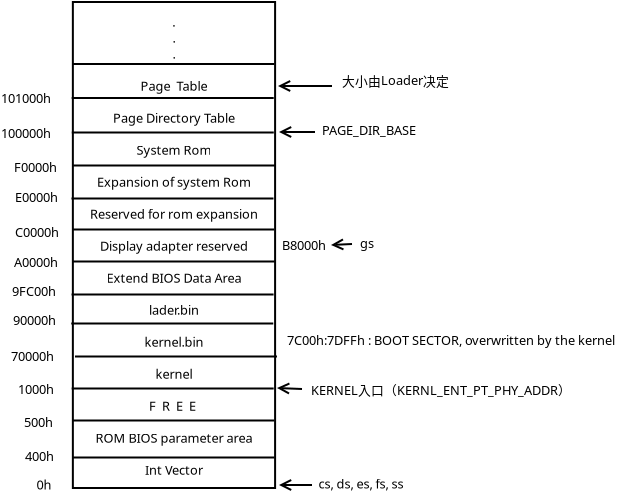 <?xml version="1.0" encoding="UTF-8"?>
<dia:diagram xmlns:dia="http://www.lysator.liu.se/~alla/dia/">
  <dia:layer name="背景" visible="true" active="true">
    <dia:object type="Flowchart - Box" version="0" id="O0">
      <dia:attribute name="obj_pos">
        <dia:point val="22.269,8.525"/>
      </dia:attribute>
      <dia:attribute name="obj_bb">
        <dia:rectangle val="22.219,8.475;32.431,32.875"/>
      </dia:attribute>
      <dia:attribute name="elem_corner">
        <dia:point val="22.269,8.525"/>
      </dia:attribute>
      <dia:attribute name="elem_width">
        <dia:real val="10.112"/>
      </dia:attribute>
      <dia:attribute name="elem_height">
        <dia:real val="24.3"/>
      </dia:attribute>
      <dia:attribute name="show_background">
        <dia:boolean val="true"/>
      </dia:attribute>
      <dia:attribute name="padding">
        <dia:real val="0.5"/>
      </dia:attribute>
      <dia:attribute name="text">
        <dia:composite type="text">
          <dia:attribute name="string">
            <dia:string>#.
.
.

Page  Table

Page Directory Table

System Rom

Expansion of system Rom

Reserved for rom expansion

Display adapter reserved

Extend BIOS Data Area

lader.bin

kernel.bin

kernel

 F  R  E  E  

ROM BIOS parameter area

Int Vector#</dia:string>
          </dia:attribute>
          <dia:attribute name="font">
            <dia:font family="sans" style="0" name="Helvetica"/>
          </dia:attribute>
          <dia:attribute name="height">
            <dia:real val="0.8"/>
          </dia:attribute>
          <dia:attribute name="pos">
            <dia:point val="27.325,9.67"/>
          </dia:attribute>
          <dia:attribute name="color">
            <dia:color val="#000000"/>
          </dia:attribute>
          <dia:attribute name="alignment">
            <dia:enum val="1"/>
          </dia:attribute>
        </dia:composite>
      </dia:attribute>
    </dia:object>
    <dia:object type="Standard - Text" version="1" id="O1">
      <dia:attribute name="obj_pos">
        <dia:point val="34.55,32.85"/>
      </dia:attribute>
      <dia:attribute name="obj_bb">
        <dia:rectangle val="34.55,32.255;39.545,33.002"/>
      </dia:attribute>
      <dia:attribute name="text">
        <dia:composite type="text">
          <dia:attribute name="string">
            <dia:string>#cs, ds, es, fs, ss#</dia:string>
          </dia:attribute>
          <dia:attribute name="font">
            <dia:font family="sans" style="0" name="Helvetica"/>
          </dia:attribute>
          <dia:attribute name="height">
            <dia:real val="0.8"/>
          </dia:attribute>
          <dia:attribute name="pos">
            <dia:point val="34.55,32.85"/>
          </dia:attribute>
          <dia:attribute name="color">
            <dia:color val="#000000"/>
          </dia:attribute>
          <dia:attribute name="alignment">
            <dia:enum val="0"/>
          </dia:attribute>
        </dia:composite>
      </dia:attribute>
      <dia:attribute name="valign">
        <dia:enum val="3"/>
      </dia:attribute>
    </dia:object>
    <dia:object type="Standard - Text" version="1" id="O2">
      <dia:attribute name="obj_pos">
        <dia:point val="20.45,32.9"/>
      </dia:attribute>
      <dia:attribute name="obj_bb">
        <dia:rectangle val="20.45,32.305;21.262,33.053"/>
      </dia:attribute>
      <dia:attribute name="text">
        <dia:composite type="text">
          <dia:attribute name="string">
            <dia:string>#0h#</dia:string>
          </dia:attribute>
          <dia:attribute name="font">
            <dia:font family="sans" style="0" name="Helvetica"/>
          </dia:attribute>
          <dia:attribute name="height">
            <dia:real val="0.8"/>
          </dia:attribute>
          <dia:attribute name="pos">
            <dia:point val="20.45,32.9"/>
          </dia:attribute>
          <dia:attribute name="color">
            <dia:color val="#000000"/>
          </dia:attribute>
          <dia:attribute name="alignment">
            <dia:enum val="0"/>
          </dia:attribute>
        </dia:composite>
      </dia:attribute>
      <dia:attribute name="valign">
        <dia:enum val="3"/>
      </dia:attribute>
    </dia:object>
    <dia:object type="Standard - Line" version="0" id="O3">
      <dia:attribute name="obj_pos">
        <dia:point val="32.35,31.3"/>
      </dia:attribute>
      <dia:attribute name="obj_bb">
        <dia:rectangle val="22.2,31.25;32.4,31.35"/>
      </dia:attribute>
      <dia:attribute name="conn_endpoints">
        <dia:point val="32.35,31.3"/>
        <dia:point val="22.25,31.3"/>
      </dia:attribute>
      <dia:attribute name="numcp">
        <dia:int val="1"/>
      </dia:attribute>
    </dia:object>
    <dia:object type="Standard - Line" version="0" id="O4">
      <dia:attribute name="obj_pos">
        <dia:point val="32.335,19.9"/>
      </dia:attribute>
      <dia:attribute name="obj_bb">
        <dia:rectangle val="22.185,19.85;32.385,19.95"/>
      </dia:attribute>
      <dia:attribute name="conn_endpoints">
        <dia:point val="32.335,19.9"/>
        <dia:point val="22.235,19.9"/>
      </dia:attribute>
      <dia:attribute name="numcp">
        <dia:int val="1"/>
      </dia:attribute>
    </dia:object>
    <dia:object type="Standard - Line" version="0" id="O5">
      <dia:attribute name="obj_pos">
        <dia:point val="32.37,21.5"/>
      </dia:attribute>
      <dia:attribute name="obj_bb">
        <dia:rectangle val="22.22,21.45;32.42,21.55"/>
      </dia:attribute>
      <dia:attribute name="conn_endpoints">
        <dia:point val="32.37,21.5"/>
        <dia:point val="22.27,21.5"/>
      </dia:attribute>
      <dia:attribute name="numcp">
        <dia:int val="1"/>
      </dia:attribute>
    </dia:object>
    <dia:object type="Standard - Line" version="0" id="O6">
      <dia:attribute name="obj_pos">
        <dia:point val="32.305,23.15"/>
      </dia:attribute>
      <dia:attribute name="obj_bb">
        <dia:rectangle val="22.155,23.1;32.355,23.2"/>
      </dia:attribute>
      <dia:attribute name="conn_endpoints">
        <dia:point val="32.305,23.15"/>
        <dia:point val="22.205,23.15"/>
      </dia:attribute>
      <dia:attribute name="numcp">
        <dia:int val="1"/>
      </dia:attribute>
    </dia:object>
    <dia:object type="Standard - Line" version="0" id="O7">
      <dia:attribute name="obj_pos">
        <dia:point val="32.29,24.6"/>
      </dia:attribute>
      <dia:attribute name="obj_bb">
        <dia:rectangle val="22.14,24.55;32.34,24.65"/>
      </dia:attribute>
      <dia:attribute name="conn_endpoints">
        <dia:point val="32.29,24.6"/>
        <dia:point val="22.19,24.6"/>
      </dia:attribute>
      <dia:attribute name="numcp">
        <dia:int val="1"/>
      </dia:attribute>
    </dia:object>
    <dia:object type="Standard - Line" version="0" id="O8">
      <dia:attribute name="obj_pos">
        <dia:point val="32.475,26.25"/>
      </dia:attribute>
      <dia:attribute name="obj_bb">
        <dia:rectangle val="22.325,26.2;32.525,26.3"/>
      </dia:attribute>
      <dia:attribute name="conn_endpoints">
        <dia:point val="32.475,26.25"/>
        <dia:point val="22.375,26.25"/>
      </dia:attribute>
      <dia:attribute name="numcp">
        <dia:int val="1"/>
      </dia:attribute>
    </dia:object>
    <dia:object type="Standard - Line" version="0" id="O9">
      <dia:attribute name="obj_pos">
        <dia:point val="32.31,27.85"/>
      </dia:attribute>
      <dia:attribute name="obj_bb">
        <dia:rectangle val="22.16,27.8;32.36,27.9"/>
      </dia:attribute>
      <dia:attribute name="conn_endpoints">
        <dia:point val="32.31,27.85"/>
        <dia:point val="22.21,27.85"/>
      </dia:attribute>
      <dia:attribute name="numcp">
        <dia:int val="1"/>
      </dia:attribute>
    </dia:object>
    <dia:object type="Standard - Line" version="0" id="O10">
      <dia:attribute name="obj_pos">
        <dia:point val="32.345,29.45"/>
      </dia:attribute>
      <dia:attribute name="obj_bb">
        <dia:rectangle val="22.195,29.4;32.395,29.5"/>
      </dia:attribute>
      <dia:attribute name="conn_endpoints">
        <dia:point val="32.345,29.45"/>
        <dia:point val="22.245,29.45"/>
      </dia:attribute>
      <dia:attribute name="numcp">
        <dia:int val="1"/>
      </dia:attribute>
    </dia:object>
    <dia:object type="Standard - Line" version="0" id="O11">
      <dia:attribute name="obj_pos">
        <dia:point val="32.38,16.7"/>
      </dia:attribute>
      <dia:attribute name="obj_bb">
        <dia:rectangle val="22.23,16.65;32.43,16.75"/>
      </dia:attribute>
      <dia:attribute name="conn_endpoints">
        <dia:point val="32.38,16.7"/>
        <dia:point val="22.28,16.7"/>
      </dia:attribute>
      <dia:attribute name="numcp">
        <dia:int val="1"/>
      </dia:attribute>
    </dia:object>
    <dia:object type="Standard - Line" version="0" id="O12">
      <dia:attribute name="obj_pos">
        <dia:point val="32.315,15.05"/>
      </dia:attribute>
      <dia:attribute name="obj_bb">
        <dia:rectangle val="22.165,15;32.365,15.1"/>
      </dia:attribute>
      <dia:attribute name="conn_endpoints">
        <dia:point val="32.315,15.05"/>
        <dia:point val="22.215,15.05"/>
      </dia:attribute>
      <dia:attribute name="numcp">
        <dia:int val="1"/>
      </dia:attribute>
    </dia:object>
    <dia:object type="Standard - Line" version="0" id="O13">
      <dia:attribute name="obj_pos">
        <dia:point val="32.3,18.35"/>
      </dia:attribute>
      <dia:attribute name="obj_bb">
        <dia:rectangle val="22.15,18.3;32.35,18.4"/>
      </dia:attribute>
      <dia:attribute name="conn_endpoints">
        <dia:point val="32.3,18.35"/>
        <dia:point val="22.2,18.35"/>
      </dia:attribute>
      <dia:attribute name="numcp">
        <dia:int val="1"/>
      </dia:attribute>
    </dia:object>
    <dia:object type="Standard - Line" version="0" id="O14">
      <dia:attribute name="obj_pos">
        <dia:point val="32.311,13.325"/>
      </dia:attribute>
      <dia:attribute name="obj_bb">
        <dia:rectangle val="22.161,13.275;32.361,13.375"/>
      </dia:attribute>
      <dia:attribute name="conn_endpoints">
        <dia:point val="32.311,13.325"/>
        <dia:point val="22.211,13.325"/>
      </dia:attribute>
      <dia:attribute name="numcp">
        <dia:int val="1"/>
      </dia:attribute>
    </dia:object>
    <dia:object type="Standard - Line" version="0" id="O15">
      <dia:attribute name="obj_pos">
        <dia:point val="32.346,11.625"/>
      </dia:attribute>
      <dia:attribute name="obj_bb">
        <dia:rectangle val="22.196,11.575;32.396,11.675"/>
      </dia:attribute>
      <dia:attribute name="conn_endpoints">
        <dia:point val="32.346,11.625"/>
        <dia:point val="22.246,11.625"/>
      </dia:attribute>
      <dia:attribute name="numcp">
        <dia:int val="1"/>
      </dia:attribute>
    </dia:object>
    <dia:object type="Standard - Text" version="1" id="O16">
      <dia:attribute name="obj_pos">
        <dia:point val="19.876,31.475"/>
      </dia:attribute>
      <dia:attribute name="obj_bb">
        <dia:rectangle val="19.876,30.88;21.503,31.628"/>
      </dia:attribute>
      <dia:attribute name="text">
        <dia:composite type="text">
          <dia:attribute name="string">
            <dia:string>#400h#</dia:string>
          </dia:attribute>
          <dia:attribute name="font">
            <dia:font family="sans" style="0" name="Helvetica"/>
          </dia:attribute>
          <dia:attribute name="height">
            <dia:real val="0.8"/>
          </dia:attribute>
          <dia:attribute name="pos">
            <dia:point val="19.876,31.475"/>
          </dia:attribute>
          <dia:attribute name="color">
            <dia:color val="#000000"/>
          </dia:attribute>
          <dia:attribute name="alignment">
            <dia:enum val="0"/>
          </dia:attribute>
        </dia:composite>
      </dia:attribute>
      <dia:attribute name="valign">
        <dia:enum val="3"/>
      </dia:attribute>
    </dia:object>
    <dia:object type="Standard - Text" version="1" id="O17">
      <dia:attribute name="obj_pos">
        <dia:point val="19.826,29.775"/>
      </dia:attribute>
      <dia:attribute name="obj_bb">
        <dia:rectangle val="19.826,29.18;21.453,29.927"/>
      </dia:attribute>
      <dia:attribute name="text">
        <dia:composite type="text">
          <dia:attribute name="string">
            <dia:string>#500h#</dia:string>
          </dia:attribute>
          <dia:attribute name="font">
            <dia:font family="sans" style="0" name="Helvetica"/>
          </dia:attribute>
          <dia:attribute name="height">
            <dia:real val="0.8"/>
          </dia:attribute>
          <dia:attribute name="pos">
            <dia:point val="19.826,29.775"/>
          </dia:attribute>
          <dia:attribute name="color">
            <dia:color val="#000000"/>
          </dia:attribute>
          <dia:attribute name="alignment">
            <dia:enum val="0"/>
          </dia:attribute>
        </dia:composite>
      </dia:attribute>
      <dia:attribute name="valign">
        <dia:enum val="3"/>
      </dia:attribute>
    </dia:object>
    <dia:object type="Standard - Text" version="1" id="O18">
      <dia:attribute name="obj_pos">
        <dia:point val="19.526,28.125"/>
      </dia:attribute>
      <dia:attribute name="obj_bb">
        <dia:rectangle val="19.526,27.53;21.561,28.277"/>
      </dia:attribute>
      <dia:attribute name="text">
        <dia:composite type="text">
          <dia:attribute name="string">
            <dia:string>#1000h#</dia:string>
          </dia:attribute>
          <dia:attribute name="font">
            <dia:font family="sans" style="0" name="Helvetica"/>
          </dia:attribute>
          <dia:attribute name="height">
            <dia:real val="0.8"/>
          </dia:attribute>
          <dia:attribute name="pos">
            <dia:point val="19.526,28.125"/>
          </dia:attribute>
          <dia:attribute name="color">
            <dia:color val="#000000"/>
          </dia:attribute>
          <dia:attribute name="alignment">
            <dia:enum val="0"/>
          </dia:attribute>
        </dia:composite>
      </dia:attribute>
      <dia:attribute name="valign">
        <dia:enum val="3"/>
      </dia:attribute>
    </dia:object>
    <dia:object type="Standard - Text" version="1" id="O19">
      <dia:attribute name="obj_pos">
        <dia:point val="19.176,26.475"/>
      </dia:attribute>
      <dia:attribute name="obj_bb">
        <dia:rectangle val="19.176,25.88;21.618,26.628"/>
      </dia:attribute>
      <dia:attribute name="text">
        <dia:composite type="text">
          <dia:attribute name="string">
            <dia:string>#70000h#</dia:string>
          </dia:attribute>
          <dia:attribute name="font">
            <dia:font family="sans" style="0" name="Helvetica"/>
          </dia:attribute>
          <dia:attribute name="height">
            <dia:real val="0.8"/>
          </dia:attribute>
          <dia:attribute name="pos">
            <dia:point val="19.176,26.475"/>
          </dia:attribute>
          <dia:attribute name="color">
            <dia:color val="#000000"/>
          </dia:attribute>
          <dia:attribute name="alignment">
            <dia:enum val="0"/>
          </dia:attribute>
        </dia:composite>
      </dia:attribute>
      <dia:attribute name="valign">
        <dia:enum val="3"/>
      </dia:attribute>
    </dia:object>
    <dia:object type="Standard - Text" version="1" id="O20">
      <dia:attribute name="obj_pos">
        <dia:point val="19.276,24.675"/>
      </dia:attribute>
      <dia:attribute name="obj_bb">
        <dia:rectangle val="19.276,24.08;21.718,24.828"/>
      </dia:attribute>
      <dia:attribute name="text">
        <dia:composite type="text">
          <dia:attribute name="string">
            <dia:string>#90000h#</dia:string>
          </dia:attribute>
          <dia:attribute name="font">
            <dia:font family="sans" style="0" name="Helvetica"/>
          </dia:attribute>
          <dia:attribute name="height">
            <dia:real val="0.8"/>
          </dia:attribute>
          <dia:attribute name="pos">
            <dia:point val="19.276,24.675"/>
          </dia:attribute>
          <dia:attribute name="color">
            <dia:color val="#000000"/>
          </dia:attribute>
          <dia:attribute name="alignment">
            <dia:enum val="0"/>
          </dia:attribute>
        </dia:composite>
      </dia:attribute>
      <dia:attribute name="valign">
        <dia:enum val="3"/>
      </dia:attribute>
    </dia:object>
    <dia:object type="Standard - Text" version="1" id="O21">
      <dia:attribute name="obj_pos">
        <dia:point val="19.226,23.225"/>
      </dia:attribute>
      <dia:attribute name="obj_bb">
        <dia:rectangle val="19.226,22.63;21.668,23.378"/>
      </dia:attribute>
      <dia:attribute name="text">
        <dia:composite type="text">
          <dia:attribute name="string">
            <dia:string>#9FC00h#</dia:string>
          </dia:attribute>
          <dia:attribute name="font">
            <dia:font family="sans" style="0" name="Helvetica"/>
          </dia:attribute>
          <dia:attribute name="height">
            <dia:real val="0.8"/>
          </dia:attribute>
          <dia:attribute name="pos">
            <dia:point val="19.226,23.225"/>
          </dia:attribute>
          <dia:attribute name="color">
            <dia:color val="#000000"/>
          </dia:attribute>
          <dia:attribute name="alignment">
            <dia:enum val="0"/>
          </dia:attribute>
        </dia:composite>
      </dia:attribute>
      <dia:attribute name="valign">
        <dia:enum val="3"/>
      </dia:attribute>
    </dia:object>
    <dia:object type="Standard - Text" version="1" id="O22">
      <dia:attribute name="obj_pos">
        <dia:point val="19.326,21.775"/>
      </dia:attribute>
      <dia:attribute name="obj_bb">
        <dia:rectangle val="19.326,21.18;21.798,21.927"/>
      </dia:attribute>
      <dia:attribute name="text">
        <dia:composite type="text">
          <dia:attribute name="string">
            <dia:string>#A0000h#</dia:string>
          </dia:attribute>
          <dia:attribute name="font">
            <dia:font family="sans" style="0" name="Helvetica"/>
          </dia:attribute>
          <dia:attribute name="height">
            <dia:real val="0.8"/>
          </dia:attribute>
          <dia:attribute name="pos">
            <dia:point val="19.326,21.775"/>
          </dia:attribute>
          <dia:attribute name="color">
            <dia:color val="#000000"/>
          </dia:attribute>
          <dia:attribute name="alignment">
            <dia:enum val="0"/>
          </dia:attribute>
        </dia:composite>
      </dia:attribute>
      <dia:attribute name="valign">
        <dia:enum val="3"/>
      </dia:attribute>
    </dia:object>
    <dia:object type="Standard - Text" version="1" id="O23">
      <dia:attribute name="obj_pos">
        <dia:point val="19.376,20.275"/>
      </dia:attribute>
      <dia:attribute name="obj_bb">
        <dia:rectangle val="19.376,19.68;21.858,20.427"/>
      </dia:attribute>
      <dia:attribute name="text">
        <dia:composite type="text">
          <dia:attribute name="string">
            <dia:string>#C0000h#</dia:string>
          </dia:attribute>
          <dia:attribute name="font">
            <dia:font family="sans" style="0" name="Helvetica"/>
          </dia:attribute>
          <dia:attribute name="height">
            <dia:real val="0.8"/>
          </dia:attribute>
          <dia:attribute name="pos">
            <dia:point val="19.376,20.275"/>
          </dia:attribute>
          <dia:attribute name="color">
            <dia:color val="#000000"/>
          </dia:attribute>
          <dia:attribute name="alignment">
            <dia:enum val="0"/>
          </dia:attribute>
        </dia:composite>
      </dia:attribute>
      <dia:attribute name="valign">
        <dia:enum val="3"/>
      </dia:attribute>
    </dia:object>
    <dia:object type="Standard - Text" version="1" id="O24">
      <dia:attribute name="obj_pos">
        <dia:point val="19.376,18.525"/>
      </dia:attribute>
      <dia:attribute name="obj_bb">
        <dia:rectangle val="19.376,17.93;21.816,18.677"/>
      </dia:attribute>
      <dia:attribute name="text">
        <dia:composite type="text">
          <dia:attribute name="string">
            <dia:string>#E0000h#</dia:string>
          </dia:attribute>
          <dia:attribute name="font">
            <dia:font family="sans" style="0" name="Helvetica"/>
          </dia:attribute>
          <dia:attribute name="height">
            <dia:real val="0.8"/>
          </dia:attribute>
          <dia:attribute name="pos">
            <dia:point val="19.376,18.525"/>
          </dia:attribute>
          <dia:attribute name="color">
            <dia:color val="#000000"/>
          </dia:attribute>
          <dia:attribute name="alignment">
            <dia:enum val="0"/>
          </dia:attribute>
        </dia:composite>
      </dia:attribute>
      <dia:attribute name="valign">
        <dia:enum val="3"/>
      </dia:attribute>
    </dia:object>
    <dia:object type="Standard - Text" version="1" id="O25">
      <dia:attribute name="obj_pos">
        <dia:point val="19.326,17.025"/>
      </dia:attribute>
      <dia:attribute name="obj_bb">
        <dia:rectangle val="19.326,16.43;21.728,17.177"/>
      </dia:attribute>
      <dia:attribute name="text">
        <dia:composite type="text">
          <dia:attribute name="string">
            <dia:string>#F0000h#</dia:string>
          </dia:attribute>
          <dia:attribute name="font">
            <dia:font family="sans" style="0" name="Helvetica"/>
          </dia:attribute>
          <dia:attribute name="height">
            <dia:real val="0.8"/>
          </dia:attribute>
          <dia:attribute name="pos">
            <dia:point val="19.326,17.025"/>
          </dia:attribute>
          <dia:attribute name="color">
            <dia:color val="#000000"/>
          </dia:attribute>
          <dia:attribute name="alignment">
            <dia:enum val="0"/>
          </dia:attribute>
        </dia:composite>
      </dia:attribute>
      <dia:attribute name="valign">
        <dia:enum val="3"/>
      </dia:attribute>
    </dia:object>
    <dia:object type="Standard - Text" version="1" id="O26">
      <dia:attribute name="obj_pos">
        <dia:point val="18.676,15.325"/>
      </dia:attribute>
      <dia:attribute name="obj_bb">
        <dia:rectangle val="18.676,14.73;21.526,15.477"/>
      </dia:attribute>
      <dia:attribute name="text">
        <dia:composite type="text">
          <dia:attribute name="string">
            <dia:string>#100000h#</dia:string>
          </dia:attribute>
          <dia:attribute name="font">
            <dia:font family="sans" style="0" name="Helvetica"/>
          </dia:attribute>
          <dia:attribute name="height">
            <dia:real val="0.8"/>
          </dia:attribute>
          <dia:attribute name="pos">
            <dia:point val="18.676,15.325"/>
          </dia:attribute>
          <dia:attribute name="color">
            <dia:color val="#000000"/>
          </dia:attribute>
          <dia:attribute name="alignment">
            <dia:enum val="0"/>
          </dia:attribute>
        </dia:composite>
      </dia:attribute>
      <dia:attribute name="valign">
        <dia:enum val="3"/>
      </dia:attribute>
    </dia:object>
    <dia:object type="Standard - Text" version="1" id="O27">
      <dia:attribute name="obj_pos">
        <dia:point val="18.676,13.575"/>
      </dia:attribute>
      <dia:attribute name="obj_bb">
        <dia:rectangle val="18.676,12.98;21.526,13.727"/>
      </dia:attribute>
      <dia:attribute name="text">
        <dia:composite type="text">
          <dia:attribute name="string">
            <dia:string>#101000h#</dia:string>
          </dia:attribute>
          <dia:attribute name="font">
            <dia:font family="sans" style="0" name="Helvetica"/>
          </dia:attribute>
          <dia:attribute name="height">
            <dia:real val="0.8"/>
          </dia:attribute>
          <dia:attribute name="pos">
            <dia:point val="18.676,13.575"/>
          </dia:attribute>
          <dia:attribute name="color">
            <dia:color val="#000000"/>
          </dia:attribute>
          <dia:attribute name="alignment">
            <dia:enum val="0"/>
          </dia:attribute>
        </dia:composite>
      </dia:attribute>
      <dia:attribute name="valign">
        <dia:enum val="3"/>
      </dia:attribute>
    </dia:object>
    <dia:object type="Standard - Line" version="0" id="O28">
      <dia:attribute name="obj_pos">
        <dia:point val="34.226,32.675"/>
      </dia:attribute>
      <dia:attribute name="obj_bb">
        <dia:rectangle val="32.464,32.344;34.276,33.006"/>
      </dia:attribute>
      <dia:attribute name="conn_endpoints">
        <dia:point val="34.226,32.675"/>
        <dia:point val="32.576,32.675"/>
      </dia:attribute>
      <dia:attribute name="numcp">
        <dia:int val="1"/>
      </dia:attribute>
      <dia:attribute name="end_arrow">
        <dia:enum val="1"/>
      </dia:attribute>
      <dia:attribute name="end_arrow_length">
        <dia:real val="0.5"/>
      </dia:attribute>
      <dia:attribute name="end_arrow_width">
        <dia:real val="0.5"/>
      </dia:attribute>
    </dia:object>
    <dia:object type="Standard - Line" version="0" id="O29">
      <dia:attribute name="obj_pos">
        <dia:point val="33.726,27.875"/>
      </dia:attribute>
      <dia:attribute name="obj_bb">
        <dia:rectangle val="32.364,27.516;33.778,28.178"/>
      </dia:attribute>
      <dia:attribute name="conn_endpoints">
        <dia:point val="33.726,27.875"/>
        <dia:point val="32.476,27.825"/>
      </dia:attribute>
      <dia:attribute name="numcp">
        <dia:int val="1"/>
      </dia:attribute>
      <dia:attribute name="end_arrow">
        <dia:enum val="1"/>
      </dia:attribute>
      <dia:attribute name="end_arrow_length">
        <dia:real val="0.5"/>
      </dia:attribute>
      <dia:attribute name="end_arrow_width">
        <dia:real val="0.5"/>
      </dia:attribute>
    </dia:object>
    <dia:object type="Standard - Text" version="1" id="O30">
      <dia:attribute name="obj_pos">
        <dia:point val="34.176,28.175"/>
      </dia:attribute>
      <dia:attribute name="obj_bb">
        <dia:rectangle val="34.176,27.556;47.83,28.365"/>
      </dia:attribute>
      <dia:attribute name="text">
        <dia:composite type="text">
          <dia:attribute name="string">
            <dia:string>#KERNEL入口（KERNL_ENT_PT_PHY_ADDR）#</dia:string>
          </dia:attribute>
          <dia:attribute name="font">
            <dia:font family="sans" style="0" name="Helvetica"/>
          </dia:attribute>
          <dia:attribute name="height">
            <dia:real val="0.8"/>
          </dia:attribute>
          <dia:attribute name="pos">
            <dia:point val="34.176,28.175"/>
          </dia:attribute>
          <dia:attribute name="color">
            <dia:color val="#000000"/>
          </dia:attribute>
          <dia:attribute name="alignment">
            <dia:enum val="0"/>
          </dia:attribute>
        </dia:composite>
      </dia:attribute>
      <dia:attribute name="valign">
        <dia:enum val="3"/>
      </dia:attribute>
    </dia:object>
    <dia:object type="Standard - Text" version="1" id="O31">
      <dia:attribute name="obj_pos">
        <dia:point val="32.976,25.675"/>
      </dia:attribute>
      <dia:attribute name="obj_bb">
        <dia:rectangle val="32.976,25.08;51.073,25.828"/>
      </dia:attribute>
      <dia:attribute name="text">
        <dia:composite type="text">
          <dia:attribute name="string">
            <dia:string>#7C00h:7DFFh : BOOT SECTOR, overwritten by the kernel#</dia:string>
          </dia:attribute>
          <dia:attribute name="font">
            <dia:font family="sans" style="0" name="Helvetica"/>
          </dia:attribute>
          <dia:attribute name="height">
            <dia:real val="0.8"/>
          </dia:attribute>
          <dia:attribute name="pos">
            <dia:point val="32.976,25.675"/>
          </dia:attribute>
          <dia:attribute name="color">
            <dia:color val="#000000"/>
          </dia:attribute>
          <dia:attribute name="alignment">
            <dia:enum val="0"/>
          </dia:attribute>
        </dia:composite>
      </dia:attribute>
      <dia:attribute name="valign">
        <dia:enum val="3"/>
      </dia:attribute>
    </dia:object>
    <dia:object type="Standard - Text" version="1" id="O32">
      <dia:attribute name="obj_pos">
        <dia:point val="42.026,24.225"/>
      </dia:attribute>
      <dia:attribute name="obj_bb">
        <dia:rectangle val="42.026,23.63;42.026,24.378"/>
      </dia:attribute>
      <dia:attribute name="text">
        <dia:composite type="text">
          <dia:attribute name="string">
            <dia:string>##</dia:string>
          </dia:attribute>
          <dia:attribute name="font">
            <dia:font family="sans" style="0" name="Helvetica"/>
          </dia:attribute>
          <dia:attribute name="height">
            <dia:real val="0.8"/>
          </dia:attribute>
          <dia:attribute name="pos">
            <dia:point val="42.026,24.225"/>
          </dia:attribute>
          <dia:attribute name="color">
            <dia:color val="#000000"/>
          </dia:attribute>
          <dia:attribute name="alignment">
            <dia:enum val="0"/>
          </dia:attribute>
        </dia:composite>
      </dia:attribute>
      <dia:attribute name="valign">
        <dia:enum val="3"/>
      </dia:attribute>
    </dia:object>
    <dia:object type="Standard - Text" version="1" id="O33">
      <dia:attribute name="obj_pos">
        <dia:point val="32.726,20.925"/>
      </dia:attribute>
      <dia:attribute name="obj_bb">
        <dia:rectangle val="32.726,20.33;35.201,21.078"/>
      </dia:attribute>
      <dia:attribute name="text">
        <dia:composite type="text">
          <dia:attribute name="string">
            <dia:string>#B8000h#</dia:string>
          </dia:attribute>
          <dia:attribute name="font">
            <dia:font family="sans" style="0" name="Helvetica"/>
          </dia:attribute>
          <dia:attribute name="height">
            <dia:real val="0.8"/>
          </dia:attribute>
          <dia:attribute name="pos">
            <dia:point val="32.726,20.925"/>
          </dia:attribute>
          <dia:attribute name="color">
            <dia:color val="#000000"/>
          </dia:attribute>
          <dia:attribute name="alignment">
            <dia:enum val="0"/>
          </dia:attribute>
        </dia:composite>
      </dia:attribute>
      <dia:attribute name="valign">
        <dia:enum val="3"/>
      </dia:attribute>
    </dia:object>
    <dia:object type="Standard - Line" version="0" id="O34">
      <dia:attribute name="obj_pos">
        <dia:point val="36.226,20.625"/>
      </dia:attribute>
      <dia:attribute name="obj_bb">
        <dia:rectangle val="35.064,20.318;36.278,20.979"/>
      </dia:attribute>
      <dia:attribute name="conn_endpoints">
        <dia:point val="36.226,20.625"/>
        <dia:point val="35.176,20.675"/>
      </dia:attribute>
      <dia:attribute name="numcp">
        <dia:int val="1"/>
      </dia:attribute>
      <dia:attribute name="end_arrow">
        <dia:enum val="1"/>
      </dia:attribute>
      <dia:attribute name="end_arrow_length">
        <dia:real val="0.5"/>
      </dia:attribute>
      <dia:attribute name="end_arrow_width">
        <dia:real val="0.5"/>
      </dia:attribute>
    </dia:object>
    <dia:object type="Standard - Text" version="1" id="O35">
      <dia:attribute name="obj_pos">
        <dia:point val="36.626,20.825"/>
      </dia:attribute>
      <dia:attribute name="obj_bb">
        <dia:rectangle val="36.626,20.23;37.366,20.977"/>
      </dia:attribute>
      <dia:attribute name="text">
        <dia:composite type="text">
          <dia:attribute name="string">
            <dia:string>#gs#</dia:string>
          </dia:attribute>
          <dia:attribute name="font">
            <dia:font family="sans" style="0" name="Helvetica"/>
          </dia:attribute>
          <dia:attribute name="height">
            <dia:real val="0.8"/>
          </dia:attribute>
          <dia:attribute name="pos">
            <dia:point val="36.626,20.825"/>
          </dia:attribute>
          <dia:attribute name="color">
            <dia:color val="#000000"/>
          </dia:attribute>
          <dia:attribute name="alignment">
            <dia:enum val="0"/>
          </dia:attribute>
        </dia:composite>
      </dia:attribute>
      <dia:attribute name="valign">
        <dia:enum val="3"/>
      </dia:attribute>
    </dia:object>
    <dia:object type="Standard - Line" version="0" id="O36">
      <dia:attribute name="obj_pos">
        <dia:point val="35.226,12.725"/>
      </dia:attribute>
      <dia:attribute name="obj_bb">
        <dia:rectangle val="32.414,12.394;35.276,13.056"/>
      </dia:attribute>
      <dia:attribute name="conn_endpoints">
        <dia:point val="35.226,12.725"/>
        <dia:point val="32.526,12.725"/>
      </dia:attribute>
      <dia:attribute name="numcp">
        <dia:int val="1"/>
      </dia:attribute>
      <dia:attribute name="end_arrow">
        <dia:enum val="1"/>
      </dia:attribute>
      <dia:attribute name="end_arrow_length">
        <dia:real val="0.5"/>
      </dia:attribute>
      <dia:attribute name="end_arrow_width">
        <dia:real val="0.5"/>
      </dia:attribute>
    </dia:object>
    <dia:object type="Standard - Text" version="1" id="O37">
      <dia:attribute name="obj_pos">
        <dia:point val="35.726,12.725"/>
      </dia:attribute>
      <dia:attribute name="obj_bb">
        <dia:rectangle val="35.726,12.125;41.123,12.877"/>
      </dia:attribute>
      <dia:attribute name="text">
        <dia:composite type="text">
          <dia:attribute name="string">
            <dia:string>#大小由Loader决定#</dia:string>
          </dia:attribute>
          <dia:attribute name="font">
            <dia:font family="sans" style="0" name="Helvetica"/>
          </dia:attribute>
          <dia:attribute name="height">
            <dia:real val="0.8"/>
          </dia:attribute>
          <dia:attribute name="pos">
            <dia:point val="35.726,12.725"/>
          </dia:attribute>
          <dia:attribute name="color">
            <dia:color val="#000000"/>
          </dia:attribute>
          <dia:attribute name="alignment">
            <dia:enum val="0"/>
          </dia:attribute>
        </dia:composite>
      </dia:attribute>
      <dia:attribute name="valign">
        <dia:enum val="3"/>
      </dia:attribute>
    </dia:object>
    <dia:object type="Standard - Line" version="0" id="O38">
      <dia:attribute name="obj_pos">
        <dia:point val="34.376,15.025"/>
      </dia:attribute>
      <dia:attribute name="obj_bb">
        <dia:rectangle val="32.464,14.694;34.426,15.356"/>
      </dia:attribute>
      <dia:attribute name="conn_endpoints">
        <dia:point val="34.376,15.025"/>
        <dia:point val="32.576,15.025"/>
      </dia:attribute>
      <dia:attribute name="numcp">
        <dia:int val="1"/>
      </dia:attribute>
      <dia:attribute name="end_arrow">
        <dia:enum val="1"/>
      </dia:attribute>
      <dia:attribute name="end_arrow_length">
        <dia:real val="0.5"/>
      </dia:attribute>
      <dia:attribute name="end_arrow_width">
        <dia:real val="0.5"/>
      </dia:attribute>
    </dia:object>
    <dia:object type="Standard - Text" version="1" id="O39">
      <dia:attribute name="obj_pos">
        <dia:point val="34.726,15.175"/>
      </dia:attribute>
      <dia:attribute name="obj_bb">
        <dia:rectangle val="34.726,14.58;39.856,15.328"/>
      </dia:attribute>
      <dia:attribute name="text">
        <dia:composite type="text">
          <dia:attribute name="string">
            <dia:string>#PAGE_DIR_BASE#</dia:string>
          </dia:attribute>
          <dia:attribute name="font">
            <dia:font family="sans" style="0" name="Helvetica"/>
          </dia:attribute>
          <dia:attribute name="height">
            <dia:real val="0.8"/>
          </dia:attribute>
          <dia:attribute name="pos">
            <dia:point val="34.726,15.175"/>
          </dia:attribute>
          <dia:attribute name="color">
            <dia:color val="#000000"/>
          </dia:attribute>
          <dia:attribute name="alignment">
            <dia:enum val="0"/>
          </dia:attribute>
        </dia:composite>
      </dia:attribute>
      <dia:attribute name="valign">
        <dia:enum val="3"/>
      </dia:attribute>
    </dia:object>
    <dia:object type="Standard - Text" version="1" id="O40">
      <dia:attribute name="obj_pos">
        <dia:point val="11.376,30.075"/>
      </dia:attribute>
      <dia:attribute name="obj_bb">
        <dia:rectangle val="11.357,29.461;11.376,30.265"/>
      </dia:attribute>
      <dia:attribute name="text">
        <dia:composite type="text">
          <dia:attribute name="string">
            <dia:string>##</dia:string>
          </dia:attribute>
          <dia:attribute name="font">
            <dia:font family="sans" style="0" name="Helvetica"/>
          </dia:attribute>
          <dia:attribute name="height">
            <dia:real val="0.8"/>
          </dia:attribute>
          <dia:attribute name="pos">
            <dia:point val="11.376,30.075"/>
          </dia:attribute>
          <dia:attribute name="color">
            <dia:color val="#000000"/>
          </dia:attribute>
          <dia:attribute name="alignment">
            <dia:enum val="0"/>
          </dia:attribute>
        </dia:composite>
      </dia:attribute>
      <dia:attribute name="valign">
        <dia:enum val="3"/>
      </dia:attribute>
    </dia:object>
  </dia:layer>
</dia:diagram>
